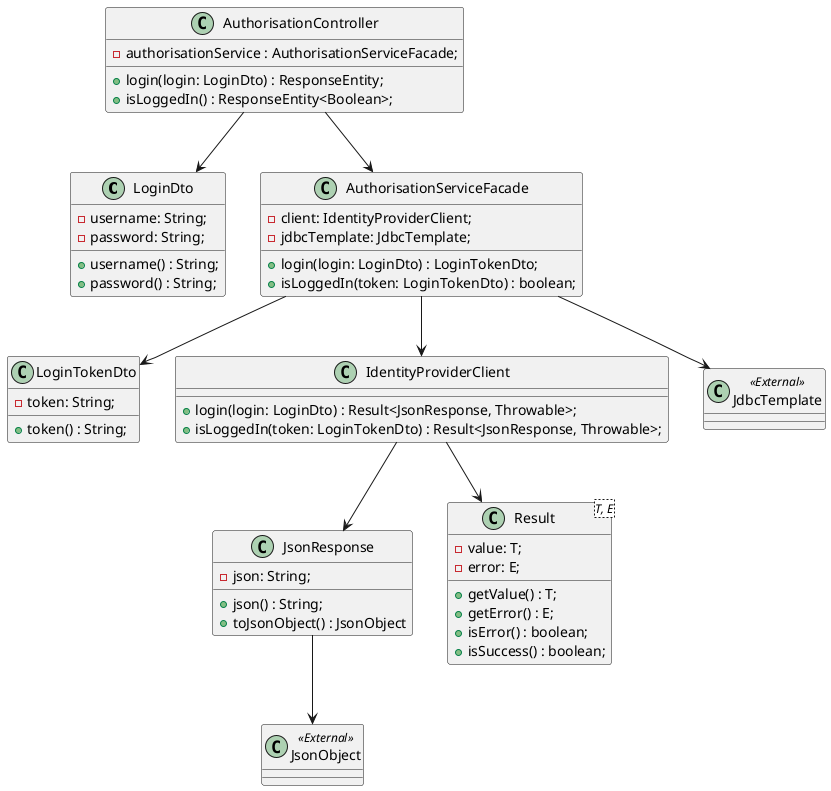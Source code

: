 @startuml

' gekozen ontwerpvraag:
' Hoe zorg je ervoor dat je bij een wijziging in de datastructuur van een externe service niet de hele applicatie hoeft aan te passen?

class LoginDto {
    - username: String;
    - password: String;

    + username() : String;
    + password() : String;
}

class JsonObject <<External>> {
}

class JsonResponse {
    - json: String;

    + json() : String;
    + toJsonObject() : JsonObject
}

class LoginTokenDto {
    - token: String;

    + token() : String;
}

class AuthorisationController {
    - authorisationService : AuthorisationServiceFacade;

    + login(login: LoginDto) : ResponseEntity;
    + isLoggedIn() : ResponseEntity<Boolean>;
}

class AuthorisationServiceFacade {
    - client: IdentityProviderClient;
    - jdbcTemplate: JdbcTemplate;

    + login(login: LoginDto) : LoginTokenDto;
    + isLoggedIn(token: LoginTokenDto) : boolean;
}

class IdentityProviderClient {
    + login(login: LoginDto) : Result<JsonResponse, Throwable>;
    + isLoggedIn(token: LoginTokenDto) : Result<JsonResponse, Throwable>;
}

class Result<T, E> {
    - value: T;
    - error: E;

    + getValue() : T;
    + getError() : E;
    + isError() : boolean;
    + isSuccess() : boolean;
}

class JdbcTemplate <<External>> {
}

AuthorisationController --> AuthorisationServiceFacade
AuthorisationServiceFacade --> IdentityProviderClient
AuthorisationServiceFacade --> JdbcTemplate

AuthorisationController --> LoginDto
AuthorisationServiceFacade --> LoginTokenDto
IdentityProviderClient --> JsonResponse
IdentityProviderClient --> Result

JsonResponse --> JsonObject

@enduml